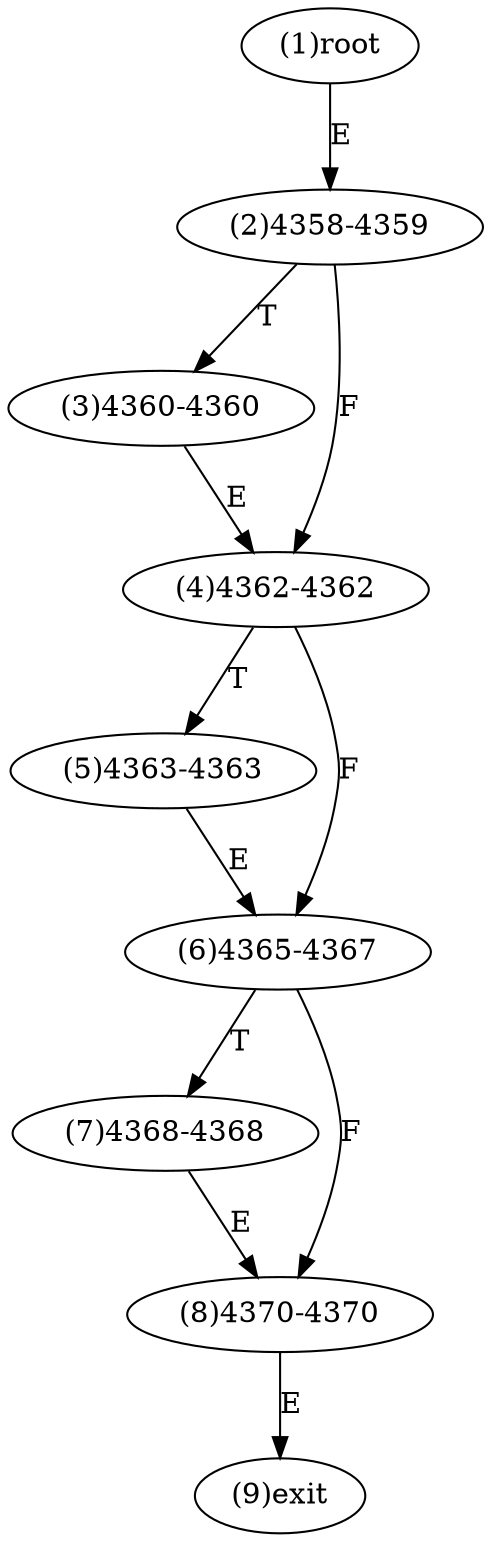digraph "" { 
1[ label="(1)root"];
2[ label="(2)4358-4359"];
3[ label="(3)4360-4360"];
4[ label="(4)4362-4362"];
5[ label="(5)4363-4363"];
6[ label="(6)4365-4367"];
7[ label="(7)4368-4368"];
8[ label="(8)4370-4370"];
9[ label="(9)exit"];
1->2[ label="E"];
2->4[ label="F"];
2->3[ label="T"];
3->4[ label="E"];
4->6[ label="F"];
4->5[ label="T"];
5->6[ label="E"];
6->8[ label="F"];
6->7[ label="T"];
7->8[ label="E"];
8->9[ label="E"];
}